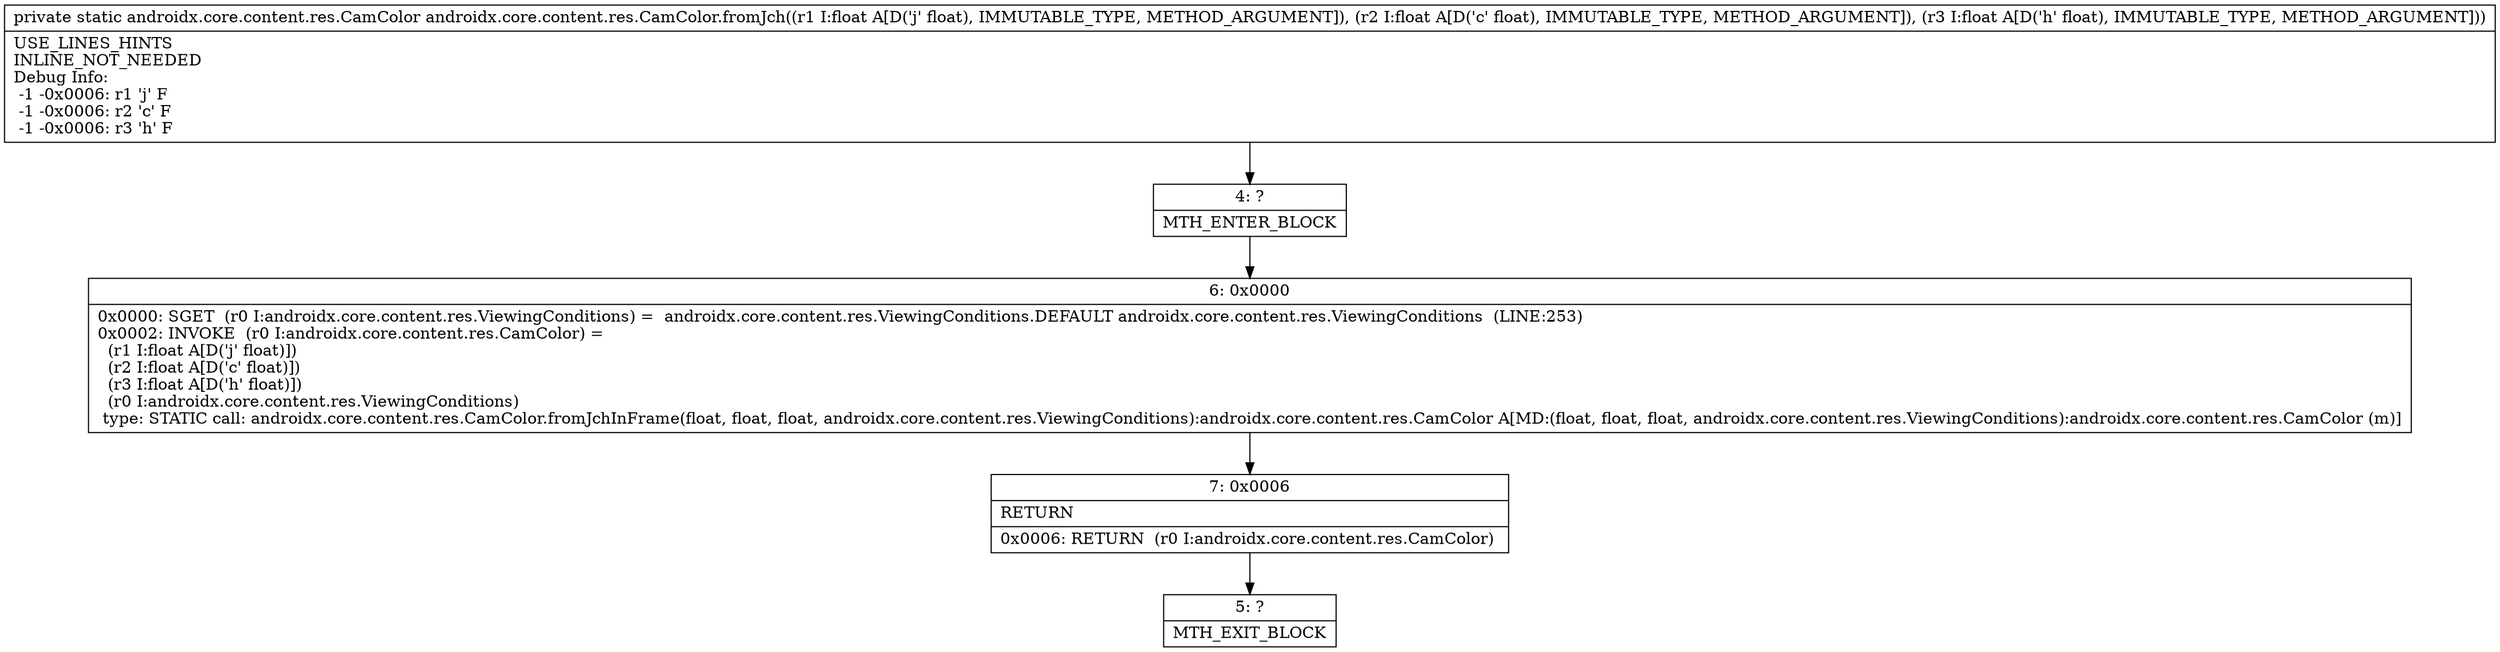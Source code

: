 digraph "CFG forandroidx.core.content.res.CamColor.fromJch(FFF)Landroidx\/core\/content\/res\/CamColor;" {
Node_4 [shape=record,label="{4\:\ ?|MTH_ENTER_BLOCK\l}"];
Node_6 [shape=record,label="{6\:\ 0x0000|0x0000: SGET  (r0 I:androidx.core.content.res.ViewingConditions) =  androidx.core.content.res.ViewingConditions.DEFAULT androidx.core.content.res.ViewingConditions  (LINE:253)\l0x0002: INVOKE  (r0 I:androidx.core.content.res.CamColor) = \l  (r1 I:float A[D('j' float)])\l  (r2 I:float A[D('c' float)])\l  (r3 I:float A[D('h' float)])\l  (r0 I:androidx.core.content.res.ViewingConditions)\l type: STATIC call: androidx.core.content.res.CamColor.fromJchInFrame(float, float, float, androidx.core.content.res.ViewingConditions):androidx.core.content.res.CamColor A[MD:(float, float, float, androidx.core.content.res.ViewingConditions):androidx.core.content.res.CamColor (m)]\l}"];
Node_7 [shape=record,label="{7\:\ 0x0006|RETURN\l|0x0006: RETURN  (r0 I:androidx.core.content.res.CamColor) \l}"];
Node_5 [shape=record,label="{5\:\ ?|MTH_EXIT_BLOCK\l}"];
MethodNode[shape=record,label="{private static androidx.core.content.res.CamColor androidx.core.content.res.CamColor.fromJch((r1 I:float A[D('j' float), IMMUTABLE_TYPE, METHOD_ARGUMENT]), (r2 I:float A[D('c' float), IMMUTABLE_TYPE, METHOD_ARGUMENT]), (r3 I:float A[D('h' float), IMMUTABLE_TYPE, METHOD_ARGUMENT]))  | USE_LINES_HINTS\lINLINE_NOT_NEEDED\lDebug Info:\l  \-1 \-0x0006: r1 'j' F\l  \-1 \-0x0006: r2 'c' F\l  \-1 \-0x0006: r3 'h' F\l}"];
MethodNode -> Node_4;Node_4 -> Node_6;
Node_6 -> Node_7;
Node_7 -> Node_5;
}

